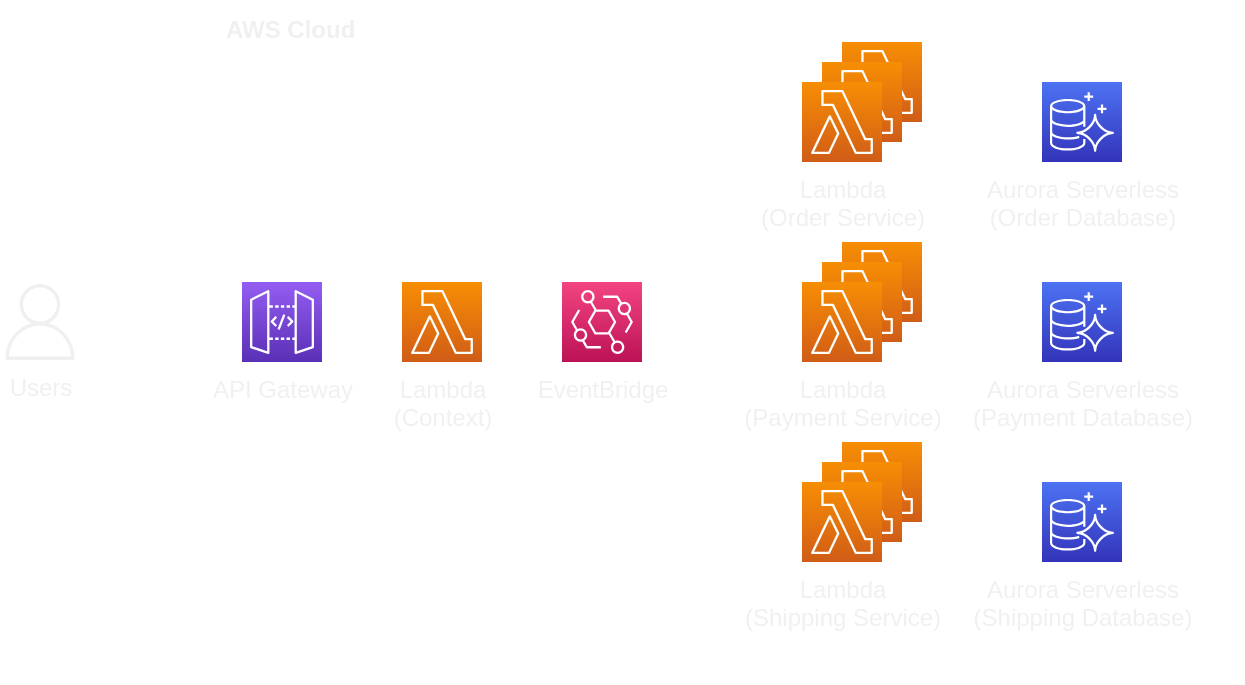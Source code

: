 <mxfile version="13.1.3">
    <diagram id="6hGFLwfOUW9BJ-s0fimq" name="Page-1">
        <mxGraphModel dx="1050" dy="531" grid="1" gridSize="10" guides="1" tooltips="1" connect="1" arrows="1" fold="1" page="1" pageScale="1" pageWidth="827" pageHeight="1169" background="none" math="0" shadow="0">
            <root>
                <mxCell id="0"/>
                <mxCell id="1" parent="0"/>
                <mxCell id="34" style="edgeStyle=orthogonalEdgeStyle;rounded=0;orthogonalLoop=1;jettySize=auto;html=1;startArrow=none;startFill=0;strokeColor=#FFFFFF;fontColor=#F0F0F0;" parent="1" source="24" target="15" edge="1">
                    <mxGeometry relative="1" as="geometry">
                        <mxPoint x="590" y="120" as="sourcePoint"/>
                        <Array as="points">
                            <mxPoint x="620" y="120"/>
                            <mxPoint x="620" y="120"/>
                        </Array>
                    </mxGeometry>
                </mxCell>
                <mxCell id="24" value="" style="outlineConnect=0;fontColor=#F0F0F0;gradientColor=#F78E04;gradientDirection=north;fillColor=#D05C17;strokeColor=#FFFFFF;dashed=0;verticalLabelPosition=bottom;verticalAlign=top;align=center;html=1;fontSize=12;fontStyle=0;aspect=fixed;shape=mxgraph.aws4.resourceIcon;resIcon=mxgraph.aws4.lambda;" parent="1" vertex="1">
                    <mxGeometry x="560" y="80" width="40" height="40" as="geometry"/>
                </mxCell>
                <mxCell id="29" style="edgeStyle=orthogonalEdgeStyle;rounded=0;orthogonalLoop=1;jettySize=auto;html=1;startArrow=none;startFill=0;strokeColor=#FFFFFF;fontColor=#F0F0F0;" parent="1" source="23" target="16" edge="1">
                    <mxGeometry relative="1" as="geometry">
                        <mxPoint x="590" y="220" as="sourcePoint"/>
                        <Array as="points">
                            <mxPoint x="610" y="220"/>
                            <mxPoint x="610" y="220"/>
                        </Array>
                    </mxGeometry>
                </mxCell>
                <mxCell id="23" value="" style="outlineConnect=0;fontColor=#F0F0F0;gradientColor=#F78E04;gradientDirection=north;fillColor=#D05C17;strokeColor=#FFFFFF;dashed=0;verticalLabelPosition=bottom;verticalAlign=top;align=center;html=1;fontSize=12;fontStyle=0;aspect=fixed;shape=mxgraph.aws4.resourceIcon;resIcon=mxgraph.aws4.lambda;" parent="1" vertex="1">
                    <mxGeometry x="560" y="180" width="40" height="40" as="geometry"/>
                </mxCell>
                <mxCell id="26" style="edgeStyle=orthogonalEdgeStyle;rounded=0;orthogonalLoop=1;jettySize=auto;html=1;startArrow=none;startFill=0;strokeColor=#FFFFFF;fontColor=#F0F0F0;" parent="1" source="22" target="17" edge="1">
                    <mxGeometry relative="1" as="geometry">
                        <mxPoint x="610" y="320" as="sourcePoint"/>
                        <Array as="points">
                            <mxPoint x="610" y="320"/>
                            <mxPoint x="610" y="320"/>
                        </Array>
                    </mxGeometry>
                </mxCell>
                <mxCell id="22" value="" style="outlineConnect=0;fontColor=#F0F0F0;gradientColor=#F78E04;gradientDirection=north;fillColor=#D05C17;strokeColor=#FFFFFF;dashed=0;verticalLabelPosition=bottom;verticalAlign=top;align=center;html=1;fontSize=12;fontStyle=0;aspect=fixed;shape=mxgraph.aws4.resourceIcon;resIcon=mxgraph.aws4.lambda;" parent="1" vertex="1">
                    <mxGeometry x="560" y="280" width="40" height="40" as="geometry"/>
                </mxCell>
                <mxCell id="20" value="" style="outlineConnect=0;fontColor=#F0F0F0;gradientColor=#F78E04;gradientDirection=north;fillColor=#D05C17;strokeColor=#FFFFFF;dashed=0;verticalLabelPosition=bottom;verticalAlign=top;align=center;html=1;fontSize=12;fontStyle=0;aspect=fixed;shape=mxgraph.aws4.resourceIcon;resIcon=mxgraph.aws4.lambda;" parent="1" vertex="1">
                    <mxGeometry x="550" y="190" width="40" height="40" as="geometry"/>
                </mxCell>
                <mxCell id="21" value="" style="outlineConnect=0;fontColor=#F0F0F0;gradientColor=#F78E04;gradientDirection=north;fillColor=#D05C17;strokeColor=#FFFFFF;dashed=0;verticalLabelPosition=bottom;verticalAlign=top;align=center;html=1;fontSize=12;fontStyle=0;aspect=fixed;shape=mxgraph.aws4.resourceIcon;resIcon=mxgraph.aws4.lambda;" parent="1" vertex="1">
                    <mxGeometry x="550" y="90" width="40" height="40" as="geometry"/>
                </mxCell>
                <mxCell id="19" value="" style="outlineConnect=0;fontColor=#F0F0F0;gradientColor=#F78E04;gradientDirection=north;fillColor=#D05C17;strokeColor=#FFFFFF;dashed=0;verticalLabelPosition=bottom;verticalAlign=top;align=center;html=1;fontSize=12;fontStyle=0;aspect=fixed;shape=mxgraph.aws4.resourceIcon;resIcon=mxgraph.aws4.lambda;" parent="1" vertex="1">
                    <mxGeometry x="550" y="290" width="40" height="40" as="geometry"/>
                </mxCell>
                <mxCell id="11" value="" style="edgeStyle=orthogonalEdgeStyle;rounded=0;orthogonalLoop=1;jettySize=auto;html=1;strokeColor=#FFFFFF;fontColor=#F0F0F0;" parent="1" source="2" target="3" edge="1">
                    <mxGeometry relative="1" as="geometry"/>
                </mxCell>
                <mxCell id="2" value="Lambda&lt;br&gt;(Context)" style="outlineConnect=0;fontColor=#F0F0F0;gradientColor=#F78E04;gradientDirection=north;fillColor=#D05C17;strokeColor=#FFFFFF;dashed=0;verticalLabelPosition=bottom;verticalAlign=top;align=center;html=1;fontSize=12;fontStyle=0;aspect=fixed;shape=mxgraph.aws4.resourceIcon;resIcon=mxgraph.aws4.lambda;" parent="1" vertex="1">
                    <mxGeometry x="340" y="200" width="40" height="40" as="geometry"/>
                </mxCell>
                <mxCell id="12" style="edgeStyle=orthogonalEdgeStyle;rounded=0;orthogonalLoop=1;jettySize=auto;html=1;strokeColor=#FFFFFF;fontColor=#F0F0F0;" parent="1" source="3" target="7" edge="1">
                    <mxGeometry relative="1" as="geometry"/>
                </mxCell>
                <mxCell id="13" style="edgeStyle=orthogonalEdgeStyle;rounded=0;orthogonalLoop=1;jettySize=auto;html=1;strokeColor=#FFFFFF;fontColor=#F0F0F0;" parent="1" source="3" target="8" edge="1">
                    <mxGeometry relative="1" as="geometry">
                        <Array as="points">
                            <mxPoint x="500" y="220"/>
                            <mxPoint x="500" y="120"/>
                        </Array>
                    </mxGeometry>
                </mxCell>
                <mxCell id="14" style="edgeStyle=orthogonalEdgeStyle;rounded=0;orthogonalLoop=1;jettySize=auto;html=1;startArrow=classic;startFill=1;strokeColor=#FFFFFF;fontColor=#F0F0F0;" parent="1" source="3" target="9" edge="1">
                    <mxGeometry relative="1" as="geometry">
                        <Array as="points">
                            <mxPoint x="500" y="220"/>
                            <mxPoint x="500" y="320"/>
                        </Array>
                    </mxGeometry>
                </mxCell>
                <mxCell id="3" value="EventBridge" style="outlineConnect=0;fontColor=#F0F0F0;gradientColor=#F34482;gradientDirection=north;fillColor=#BC1356;strokeColor=#FFFFFF;dashed=0;verticalLabelPosition=bottom;verticalAlign=top;align=center;html=1;fontSize=12;fontStyle=0;aspect=fixed;shape=mxgraph.aws4.resourceIcon;resIcon=mxgraph.aws4.eventbridge;" parent="1" vertex="1">
                    <mxGeometry x="420" y="200" width="40" height="40" as="geometry"/>
                </mxCell>
                <mxCell id="4" value="AWS Cloud" style="points=[[0,0],[0.25,0],[0.5,0],[0.75,0],[1,0],[1,0.25],[1,0.5],[1,0.75],[1,1],[0.75,1],[0.5,1],[0.25,1],[0,1],[0,0.75],[0,0.5],[0,0.25]];outlineConnect=0;gradientColor=none;html=1;whiteSpace=wrap;fontSize=12;fontStyle=1;shape=mxgraph.aws4.group;grIcon=mxgraph.aws4.group_aws_cloud_alt;strokeColor=#FFFFFF;fillColor=none;verticalAlign=top;align=left;spacingLeft=30;fontColor=#F0F0F0;dashed=0;" parent="1" vertex="1">
                    <mxGeometry x="220" y="60" width="540" height="340" as="geometry"/>
                </mxCell>
                <mxCell id="10" style="edgeStyle=orthogonalEdgeStyle;rounded=0;orthogonalLoop=1;jettySize=auto;html=1;strokeColor=#FFFFFF;fontColor=#F0F0F0;" parent="1" source="6" target="2" edge="1">
                    <mxGeometry relative="1" as="geometry"/>
                </mxCell>
                <mxCell id="6" value="API Gateway" style="outlineConnect=0;fontColor=#F0F0F0;gradientColor=#945DF2;gradientDirection=north;fillColor=#5A30B5;strokeColor=#FFFFFF;dashed=0;verticalLabelPosition=bottom;verticalAlign=top;align=center;html=1;fontSize=12;fontStyle=0;aspect=fixed;shape=mxgraph.aws4.resourceIcon;resIcon=mxgraph.aws4.api_gateway;" parent="1" vertex="1">
                    <mxGeometry x="260" y="200" width="40" height="40" as="geometry"/>
                </mxCell>
                <mxCell id="7" value="Lambda&lt;br&gt;(Payment Service)" style="outlineConnect=0;fontColor=#F0F0F0;gradientColor=#F78E04;gradientDirection=north;fillColor=#D05C17;strokeColor=#FFFFFF;dashed=0;verticalLabelPosition=bottom;verticalAlign=top;align=center;html=1;fontSize=12;fontStyle=0;aspect=fixed;shape=mxgraph.aws4.resourceIcon;resIcon=mxgraph.aws4.lambda;" parent="1" vertex="1">
                    <mxGeometry x="540" y="200" width="40" height="40" as="geometry"/>
                </mxCell>
                <mxCell id="8" value="Lambda&lt;br&gt;(Order Service)" style="outlineConnect=0;fontColor=#F0F0F0;gradientColor=#F78E04;gradientDirection=north;fillColor=#D05C17;strokeColor=#FFFFFF;dashed=0;verticalLabelPosition=bottom;verticalAlign=top;align=center;html=1;fontSize=12;fontStyle=0;aspect=fixed;shape=mxgraph.aws4.resourceIcon;resIcon=mxgraph.aws4.lambda;" parent="1" vertex="1">
                    <mxGeometry x="540" y="100" width="40" height="40" as="geometry"/>
                </mxCell>
                <mxCell id="9" value="Lambda&lt;br&gt;(Shipping Service)" style="outlineConnect=0;fontColor=#F0F0F0;gradientColor=#F78E04;gradientDirection=north;fillColor=#D05C17;strokeColor=#FFFFFF;dashed=0;verticalLabelPosition=bottom;verticalAlign=top;align=center;html=1;fontSize=12;fontStyle=0;aspect=fixed;shape=mxgraph.aws4.resourceIcon;resIcon=mxgraph.aws4.lambda;" parent="1" vertex="1">
                    <mxGeometry x="540" y="300" width="40" height="40" as="geometry"/>
                </mxCell>
                <mxCell id="15" value="Aurora Serverless&lt;br&gt;(Order Database)" style="outlineConnect=0;fontColor=#F0F0F0;gradientColor=#4D72F3;gradientDirection=north;fillColor=#3334B9;strokeColor=#FFFFFF;dashed=0;verticalLabelPosition=bottom;verticalAlign=top;align=center;html=1;fontSize=12;fontStyle=0;aspect=fixed;shape=mxgraph.aws4.resourceIcon;resIcon=mxgraph.aws4.aurora;" parent="1" vertex="1">
                    <mxGeometry x="660" y="100" width="40" height="40" as="geometry"/>
                </mxCell>
                <mxCell id="16" value="Aurora Serverless&lt;br&gt;(Payment Database)" style="outlineConnect=0;fontColor=#F0F0F0;gradientColor=#4D72F3;gradientDirection=north;fillColor=#3334B9;strokeColor=#FFFFFF;dashed=0;verticalLabelPosition=bottom;verticalAlign=top;align=center;html=1;fontSize=12;fontStyle=0;aspect=fixed;shape=mxgraph.aws4.resourceIcon;resIcon=mxgraph.aws4.aurora;" parent="1" vertex="1">
                    <mxGeometry x="660" y="200" width="40" height="40" as="geometry"/>
                </mxCell>
                <mxCell id="17" value="Aurora Serverless&lt;br&gt;(Shipping Database)" style="outlineConnect=0;fontColor=#F0F0F0;gradientColor=#4D72F3;gradientDirection=north;fillColor=#3334B9;strokeColor=#FFFFFF;dashed=0;verticalLabelPosition=bottom;verticalAlign=top;align=center;html=1;fontSize=12;fontStyle=0;aspect=fixed;shape=mxgraph.aws4.resourceIcon;resIcon=mxgraph.aws4.aurora;" parent="1" vertex="1">
                    <mxGeometry x="660" y="300" width="40" height="40" as="geometry"/>
                </mxCell>
                <mxCell id="43" style="edgeStyle=orthogonalEdgeStyle;rounded=0;orthogonalLoop=1;jettySize=auto;html=1;startArrow=none;startFill=0;strokeColor=#FFFFFF;fontColor=#F0F0F0;" parent="1" source="42" target="6" edge="1">
                    <mxGeometry relative="1" as="geometry"/>
                </mxCell>
                <mxCell id="42" value="Users" style="outlineConnect=0;fontColor=#F0F0F0;gradientColor=none;fillColor=#F0F0F0;strokeColor=#FFFFFF;dashed=0;verticalLabelPosition=bottom;verticalAlign=top;align=center;html=1;fontSize=12;fontStyle=0;aspect=fixed;pointerEvents=1;shape=mxgraph.aws4.user;" parent="1" vertex="1">
                    <mxGeometry x="140" y="201" width="38" height="38" as="geometry"/>
                </mxCell>
            </root>
        </mxGraphModel>
    </diagram>
</mxfile>